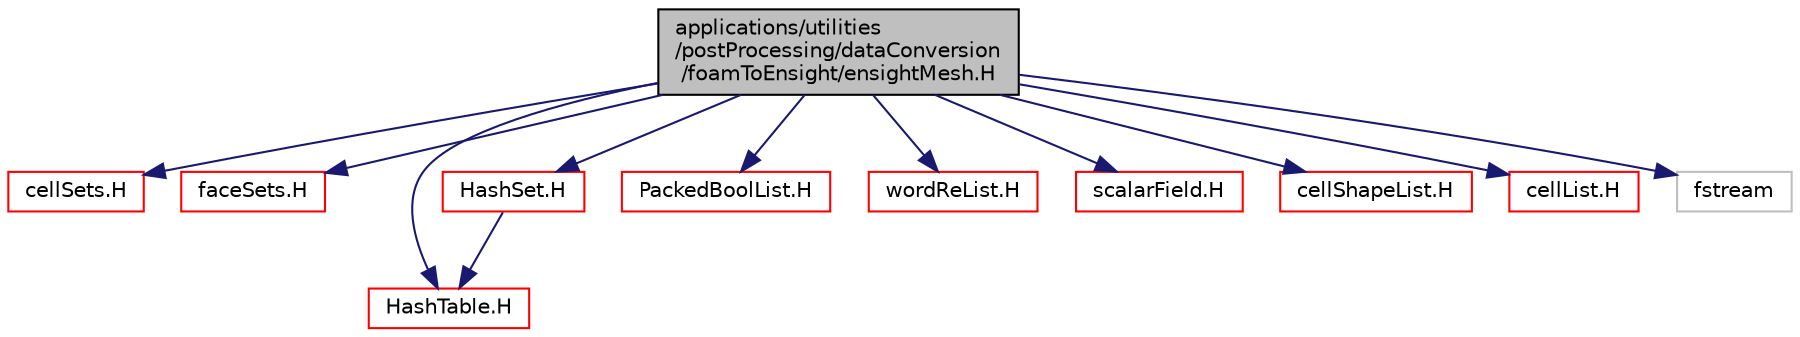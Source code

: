 digraph "applications/utilities/postProcessing/dataConversion/foamToEnsight/ensightMesh.H"
{
  bgcolor="transparent";
  edge [fontname="Helvetica",fontsize="10",labelfontname="Helvetica",labelfontsize="10"];
  node [fontname="Helvetica",fontsize="10",shape=record];
  Node1 [label="applications/utilities\l/postProcessing/dataConversion\l/foamToEnsight/ensightMesh.H",height=0.2,width=0.4,color="black", fillcolor="grey75", style="filled", fontcolor="black"];
  Node1 -> Node2 [color="midnightblue",fontsize="10",style="solid",fontname="Helvetica"];
  Node2 [label="cellSets.H",height=0.2,width=0.4,color="red",URL="$a04389.html"];
  Node1 -> Node3 [color="midnightblue",fontsize="10",style="solid",fontname="Helvetica"];
  Node3 [label="faceSets.H",height=0.2,width=0.4,color="red",URL="$a04404.html"];
  Node1 -> Node4 [color="midnightblue",fontsize="10",style="solid",fontname="Helvetica"];
  Node4 [label="HashTable.H",height=0.2,width=0.4,color="red",URL="$a07756.html"];
  Node1 -> Node5 [color="midnightblue",fontsize="10",style="solid",fontname="Helvetica"];
  Node5 [label="HashSet.H",height=0.2,width=0.4,color="red",URL="$a07754.html"];
  Node5 -> Node4 [color="midnightblue",fontsize="10",style="solid",fontname="Helvetica"];
  Node1 -> Node6 [color="midnightblue",fontsize="10",style="solid",fontname="Helvetica"];
  Node6 [label="PackedBoolList.H",height=0.2,width=0.4,color="red",URL="$a07829.html"];
  Node1 -> Node7 [color="midnightblue",fontsize="10",style="solid",fontname="Helvetica"];
  Node7 [label="wordReList.H",height=0.2,width=0.4,color="red",URL="$a09188.html"];
  Node1 -> Node8 [color="midnightblue",fontsize="10",style="solid",fontname="Helvetica"];
  Node8 [label="scalarField.H",height=0.2,width=0.4,color="red",URL="$a08152.html"];
  Node1 -> Node9 [color="midnightblue",fontsize="10",style="solid",fontname="Helvetica"];
  Node9 [label="cellShapeList.H",height=0.2,width=0.4,color="red",URL="$a08712.html"];
  Node1 -> Node10 [color="midnightblue",fontsize="10",style="solid",fontname="Helvetica"];
  Node10 [label="cellList.H",height=0.2,width=0.4,color="red",URL="$a08678.html"];
  Node1 -> Node11 [color="midnightblue",fontsize="10",style="solid",fontname="Helvetica"];
  Node11 [label="fstream",height=0.2,width=0.4,color="grey75"];
}
